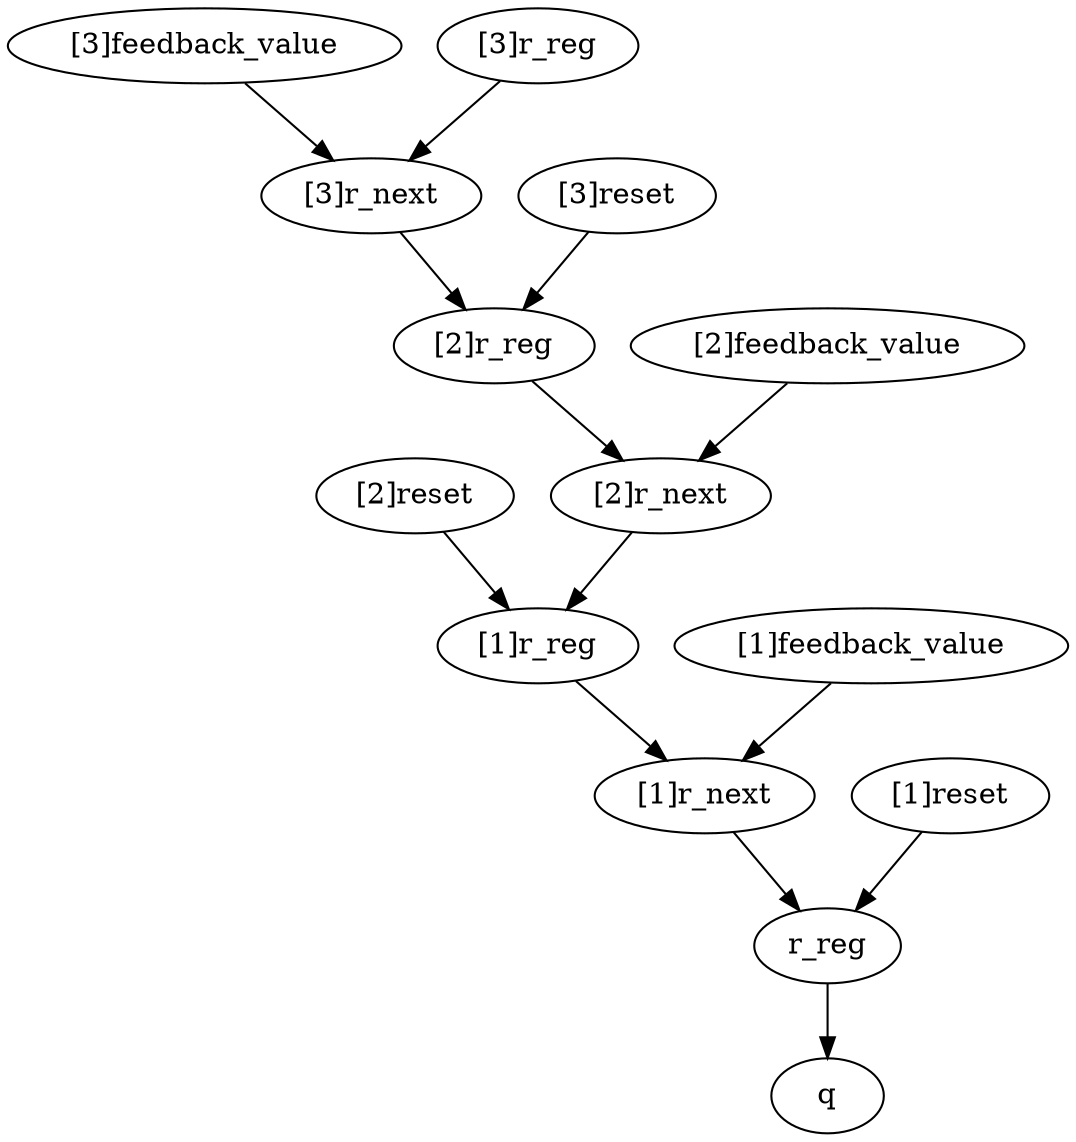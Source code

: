 strict digraph "" {
	"[2]reset"	[complexity=15,
		importance=6.40972172556,
		rank=0.427314781704];
	"[1]r_reg"	[complexity=14,
		importance=3.1458330688,
		rank=0.224702362057];
	"[2]reset" -> "[1]r_reg";
	"[1]feedback_value"	[complexity=12,
		importance=2.00694408852,
		rank=0.16724534071];
	"[1]r_next"	[complexity=6,
		importance=0.94444425028,
		rank=0.157407375047];
	"[1]feedback_value" -> "[1]r_next";
	"[1]r_reg" -> "[1]r_next";
	"[3]feedback_value"	[complexity=32,
		importance=21.784719276,
		rank=0.680772477376];
	"[3]r_next"	[complexity=26,
		importance=10.833331844,
		rank=0.416666609386];
	"[3]feedback_value" -> "[3]r_next";
	"[2]r_reg"	[complexity=24,
		importance=10.5624987641,
		rank=0.440104115172];
	"[2]r_next"	[complexity=16,
		importance=3.41666614872,
		rank=0.213541634295];
	"[2]r_reg" -> "[2]r_next";
	"[3]r_next" -> "[2]r_reg";
	"[2]feedback_value"	[complexity=22,
		importance=6.9513878854,
		rank=0.315972176609];
	"[2]feedback_value" -> "[2]r_next";
	"[3]r_reg"	[complexity=34,
		importance=32.8124958501,
		rank=0.965073407355];
	"[3]r_reg" -> "[3]r_next";
	q	[complexity=0,
		importance=0.1805554262,
		rank=0.0];
	r_reg	[complexity=4,
		importance=0.67361117036,
		rank=0.16840279259];
	"[1]r_next" -> r_reg;
	"[2]r_next" -> "[1]r_reg";
	r_reg -> q;
	"[1]reset"	[complexity=5,
		importance=1.46527792868,
		rank=0.293055585736];
	"[1]reset" -> r_reg;
	"[3]reset"	[complexity=25,
		importance=21.2430531162,
		rank=0.849722124648];
	"[3]reset" -> "[2]r_reg";
}
